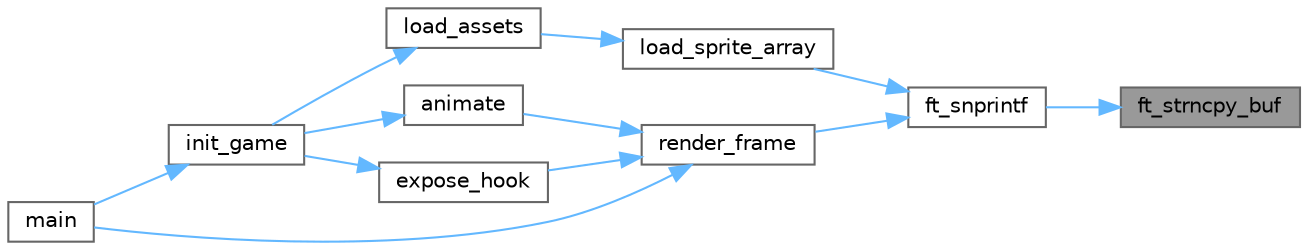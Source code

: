 digraph "ft_strncpy_buf"
{
 // INTERACTIVE_SVG=YES
 // LATEX_PDF_SIZE
  bgcolor="transparent";
  edge [fontname=Helvetica,fontsize=10,labelfontname=Helvetica,labelfontsize=10];
  node [fontname=Helvetica,fontsize=10,shape=box,height=0.2,width=0.4];
  rankdir="RL";
  Node1 [id="Node000001",label="ft_strncpy_buf",height=0.2,width=0.4,color="gray40", fillcolor="grey60", style="filled", fontcolor="black",tooltip=" "];
  Node1 -> Node2 [id="edge1_Node000001_Node000002",dir="back",color="steelblue1",style="solid",tooltip=" "];
  Node2 [id="Node000002",label="ft_snprintf",height=0.2,width=0.4,color="grey40", fillcolor="white", style="filled",URL="$ft__snprintf_8c.html#a68db9cc02f54dad4f0b1e09874383ff1",tooltip="Custom implementation of snprintf for integer and string conversion."];
  Node2 -> Node3 [id="edge2_Node000002_Node000003",dir="back",color="steelblue1",style="solid",tooltip=" "];
  Node3 [id="Node000003",label="load_sprite_array",height=0.2,width=0.4,color="grey40", fillcolor="white", style="filled",URL="$load_8c.html#a0967602b92a668ec0c45294199ee686c",tooltip="Loads a sequence of sprite frames from files."];
  Node3 -> Node4 [id="edge3_Node000003_Node000004",dir="back",color="steelblue1",style="solid",tooltip=" "];
  Node4 [id="Node000004",label="load_assets",height=0.2,width=0.4,color="grey40", fillcolor="white", style="filled",URL="$load_8c.html#a3d86fc8628f8566faa7b64a654c72222",tooltip="Loads all game assets from files."];
  Node4 -> Node5 [id="edge4_Node000004_Node000005",dir="back",color="steelblue1",style="solid",tooltip=" "];
  Node5 [id="Node000005",label="init_game",height=0.2,width=0.4,color="grey40", fillcolor="white", style="filled",URL="$init__main_8c.html#a07af3347aa3856589df3f78056ef1cd1",tooltip="Main game initialization function."];
  Node5 -> Node6 [id="edge5_Node000005_Node000006",dir="back",color="steelblue1",style="solid",tooltip=" "];
  Node6 [id="Node000006",label="main",height=0.2,width=0.4,color="grey40", fillcolor="white", style="filled",URL="$main_8c.html#a3c04138a5bfe5d72780bb7e82a18e627",tooltip=" "];
  Node2 -> Node7 [id="edge6_Node000002_Node000007",dir="back",color="steelblue1",style="solid",tooltip=" "];
  Node7 [id="Node000007",label="render_frame",height=0.2,width=0.4,color="grey40", fillcolor="white", style="filled",URL="$render__frame_8c.html#a1993af9d3ef98ee243dc29090916d5d0",tooltip="Renders a complete frame of the game."];
  Node7 -> Node8 [id="edge7_Node000007_Node000008",dir="back",color="steelblue1",style="solid",tooltip=" "];
  Node8 [id="Node000008",label="animate",height=0.2,width=0.4,color="grey40", fillcolor="white", style="filled",URL="$render_8c.html#a8b41ee619faf9a9da9790a60cfbb3ce0",tooltip="Handles game animation frames and state updates."];
  Node8 -> Node5 [id="edge8_Node000008_Node000005",dir="back",color="steelblue1",style="solid",tooltip=" "];
  Node7 -> Node9 [id="edge9_Node000007_Node000009",dir="back",color="steelblue1",style="solid",tooltip=" "];
  Node9 [id="Node000009",label="expose_hook",height=0.2,width=0.4,color="grey40", fillcolor="white", style="filled",URL="$render_8c.html#aa493c139c258ad4352b0c57df45ceb92",tooltip="Handles window expose events."];
  Node9 -> Node5 [id="edge10_Node000009_Node000005",dir="back",color="steelblue1",style="solid",tooltip=" "];
  Node7 -> Node6 [id="edge11_Node000007_Node000006",dir="back",color="steelblue1",style="solid",tooltip=" "];
}
